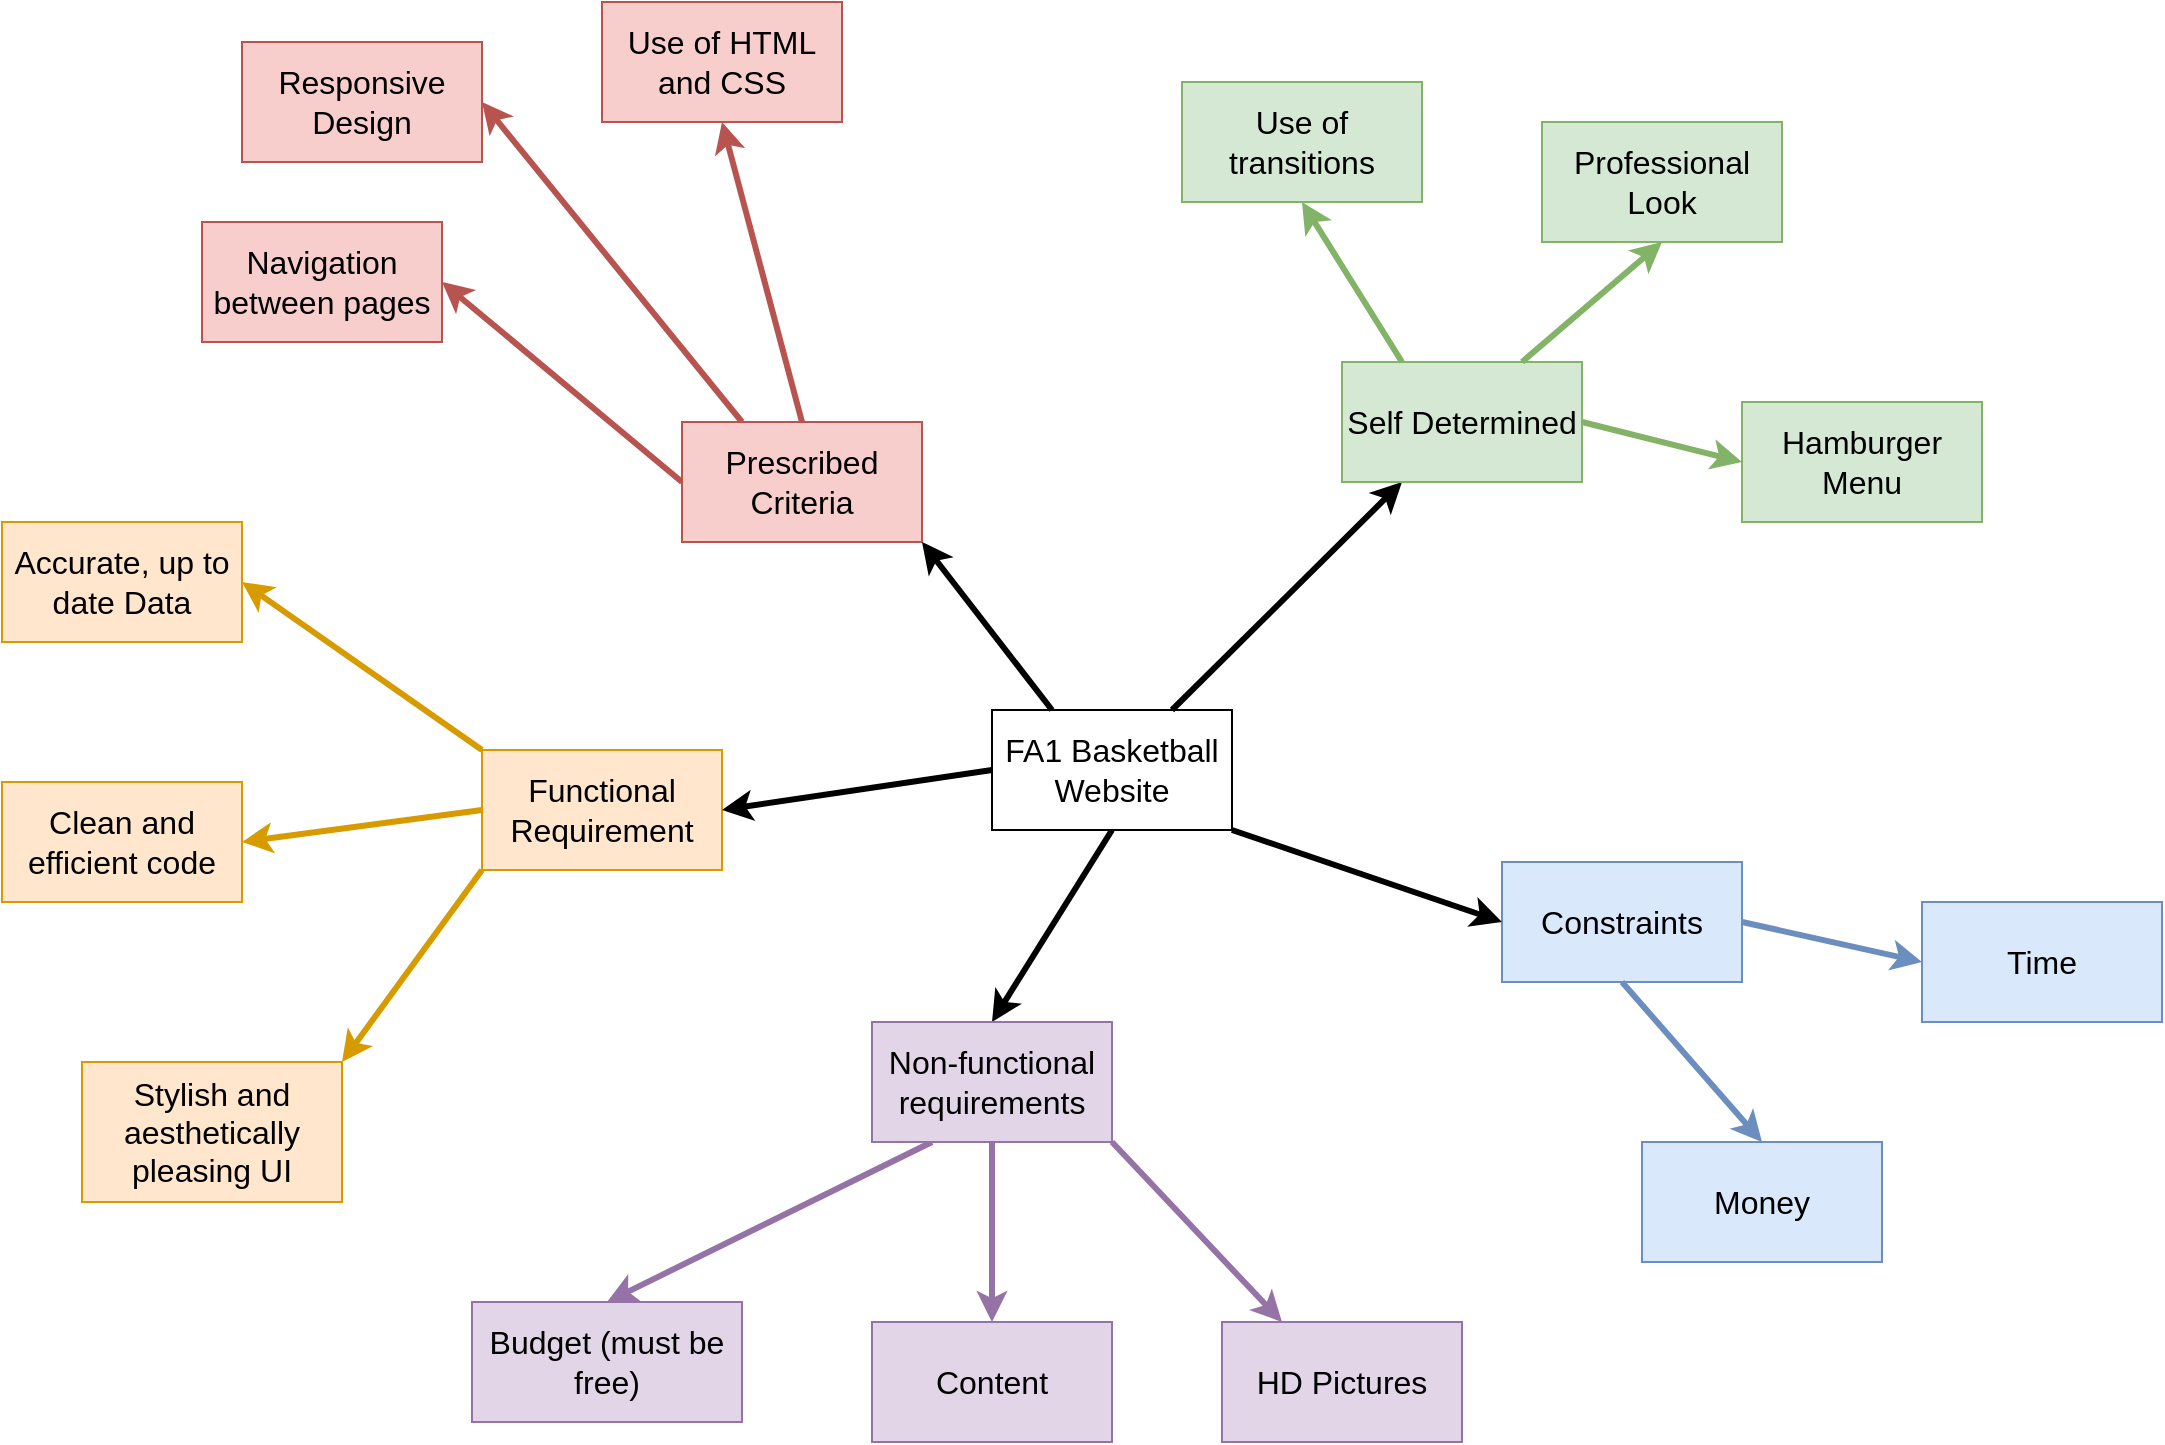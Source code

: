 <mxfile version="20.5.2"><diagram id="4z_7P-6I4LQE5MPuN9Yd" name="Page-1"><mxGraphModel dx="2078" dy="1125" grid="1" gridSize="10" guides="1" tooltips="1" connect="1" arrows="1" fold="1" page="1" pageScale="1" pageWidth="1169" pageHeight="827" math="0" shadow="0"><root><mxCell id="0"/><mxCell id="1" parent="0"/><mxCell id="Jn_fttg_-LSIf1sx0ftx-40" style="edgeStyle=none;rounded=0;orthogonalLoop=1;jettySize=auto;html=1;exitX=0.5;exitY=1;exitDx=0;exitDy=0;entryX=0.5;entryY=0;entryDx=0;entryDy=0;strokeWidth=3;fontSize=16;" edge="1" parent="1" source="Jn_fttg_-LSIf1sx0ftx-1" target="Jn_fttg_-LSIf1sx0ftx-35"><mxGeometry relative="1" as="geometry"/></mxCell><mxCell id="Jn_fttg_-LSIf1sx0ftx-1" value="&lt;font style=&quot;font-size: 16px;&quot;&gt;FA1 Basketball Website&lt;br&gt;&lt;/font&gt;" style="rounded=0;whiteSpace=wrap;html=1;" vertex="1" parent="1"><mxGeometry x="525" y="384" width="120" height="60" as="geometry"/></mxCell><mxCell id="Jn_fttg_-LSIf1sx0ftx-2" value="" style="endArrow=classic;html=1;rounded=0;fontSize=16;exitX=0.75;exitY=0;exitDx=0;exitDy=0;entryX=0.25;entryY=1;entryDx=0;entryDy=0;strokeWidth=3;" edge="1" parent="1" source="Jn_fttg_-LSIf1sx0ftx-1" target="Jn_fttg_-LSIf1sx0ftx-3"><mxGeometry width="50" height="50" relative="1" as="geometry"><mxPoint x="570" y="490" as="sourcePoint"/><mxPoint x="730" y="260" as="targetPoint"/></mxGeometry></mxCell><mxCell id="Jn_fttg_-LSIf1sx0ftx-3" value="Self Determined" style="rounded=0;whiteSpace=wrap;html=1;fontSize=16;fillColor=#d5e8d4;strokeColor=#82b366;" vertex="1" parent="1"><mxGeometry x="700" y="210" width="120" height="60" as="geometry"/></mxCell><mxCell id="Jn_fttg_-LSIf1sx0ftx-5" value="Use of transitions" style="rounded=0;whiteSpace=wrap;html=1;fontSize=16;fillColor=#d5e8d4;strokeColor=#82b366;" vertex="1" parent="1"><mxGeometry x="620" y="70" width="120" height="60" as="geometry"/></mxCell><mxCell id="Jn_fttg_-LSIf1sx0ftx-6" value="Professional Look" style="rounded=0;whiteSpace=wrap;html=1;fontSize=16;fillColor=#d5e8d4;strokeColor=#82b366;" vertex="1" parent="1"><mxGeometry x="800" y="90" width="120" height="60" as="geometry"/></mxCell><mxCell id="Jn_fttg_-LSIf1sx0ftx-7" value="Hamburger Menu" style="rounded=0;whiteSpace=wrap;html=1;fontSize=16;fillColor=#d5e8d4;strokeColor=#82b366;" vertex="1" parent="1"><mxGeometry x="900" y="230" width="120" height="60" as="geometry"/></mxCell><mxCell id="Jn_fttg_-LSIf1sx0ftx-8" value="" style="endArrow=classic;html=1;rounded=0;fontSize=16;entryX=0.5;entryY=1;entryDx=0;entryDy=0;exitX=0.25;exitY=0;exitDx=0;exitDy=0;fillColor=#d5e8d4;strokeColor=#82b366;strokeWidth=3;" edge="1" parent="1" source="Jn_fttg_-LSIf1sx0ftx-3" target="Jn_fttg_-LSIf1sx0ftx-5"><mxGeometry width="50" height="50" relative="1" as="geometry"><mxPoint x="690" y="200" as="sourcePoint"/><mxPoint x="740" y="150" as="targetPoint"/></mxGeometry></mxCell><mxCell id="Jn_fttg_-LSIf1sx0ftx-9" value="" style="endArrow=classic;html=1;rounded=0;fontSize=16;entryX=0.5;entryY=1;entryDx=0;entryDy=0;exitX=0.75;exitY=0;exitDx=0;exitDy=0;fillColor=#d5e8d4;strokeColor=#82b366;strokeWidth=3;" edge="1" parent="1" source="Jn_fttg_-LSIf1sx0ftx-3" target="Jn_fttg_-LSIf1sx0ftx-6"><mxGeometry width="50" height="50" relative="1" as="geometry"><mxPoint x="820" y="200" as="sourcePoint"/><mxPoint x="870" y="180" as="targetPoint"/></mxGeometry></mxCell><mxCell id="Jn_fttg_-LSIf1sx0ftx-10" value="" style="endArrow=classic;html=1;rounded=0;fontSize=16;entryX=0;entryY=0.5;entryDx=0;entryDy=0;exitX=1;exitY=0.5;exitDx=0;exitDy=0;fillColor=#d5e8d4;strokeColor=#82b366;strokeWidth=3;" edge="1" parent="1" source="Jn_fttg_-LSIf1sx0ftx-3" target="Jn_fttg_-LSIf1sx0ftx-7"><mxGeometry width="50" height="50" relative="1" as="geometry"><mxPoint x="830" y="350" as="sourcePoint"/><mxPoint x="880" y="300" as="targetPoint"/></mxGeometry></mxCell><mxCell id="Jn_fttg_-LSIf1sx0ftx-11" value="Constraints" style="rounded=0;whiteSpace=wrap;html=1;fontSize=16;fillColor=#dae8fc;strokeColor=#6c8ebf;" vertex="1" parent="1"><mxGeometry x="780" y="460" width="120" height="60" as="geometry"/></mxCell><mxCell id="Jn_fttg_-LSIf1sx0ftx-12" value="Money" style="rounded=0;whiteSpace=wrap;html=1;fontSize=16;fillColor=#dae8fc;strokeColor=#6c8ebf;" vertex="1" parent="1"><mxGeometry x="850" y="600" width="120" height="60" as="geometry"/></mxCell><mxCell id="Jn_fttg_-LSIf1sx0ftx-13" value="Time" style="rounded=0;whiteSpace=wrap;html=1;fontSize=16;fillColor=#dae8fc;strokeColor=#6c8ebf;" vertex="1" parent="1"><mxGeometry x="990" y="480" width="120" height="60" as="geometry"/></mxCell><mxCell id="Jn_fttg_-LSIf1sx0ftx-14" value="" style="endArrow=classic;html=1;rounded=0;fontSize=16;entryX=0;entryY=0.5;entryDx=0;entryDy=0;exitX=1;exitY=0.5;exitDx=0;exitDy=0;fillColor=#dae8fc;strokeColor=#6c8ebf;strokeWidth=3;" edge="1" parent="1" source="Jn_fttg_-LSIf1sx0ftx-11" target="Jn_fttg_-LSIf1sx0ftx-13"><mxGeometry width="50" height="50" relative="1" as="geometry"><mxPoint x="680" y="580" as="sourcePoint"/><mxPoint x="730" y="530" as="targetPoint"/></mxGeometry></mxCell><mxCell id="Jn_fttg_-LSIf1sx0ftx-15" value="" style="endArrow=classic;html=1;rounded=0;fontSize=16;entryX=0;entryY=0.5;entryDx=0;entryDy=0;exitX=1;exitY=1;exitDx=0;exitDy=0;strokeWidth=3;" edge="1" parent="1" source="Jn_fttg_-LSIf1sx0ftx-1" target="Jn_fttg_-LSIf1sx0ftx-11"><mxGeometry width="50" height="50" relative="1" as="geometry"><mxPoint x="530" y="730" as="sourcePoint"/><mxPoint x="580" y="680" as="targetPoint"/></mxGeometry></mxCell><mxCell id="Jn_fttg_-LSIf1sx0ftx-16" value="" style="endArrow=classic;html=1;rounded=0;fontSize=16;entryX=0.5;entryY=0;entryDx=0;entryDy=0;exitX=0.5;exitY=1;exitDx=0;exitDy=0;fillColor=#dae8fc;strokeColor=#6c8ebf;strokeWidth=3;" edge="1" parent="1" source="Jn_fttg_-LSIf1sx0ftx-11" target="Jn_fttg_-LSIf1sx0ftx-12"><mxGeometry width="50" height="50" relative="1" as="geometry"><mxPoint x="640" y="620" as="sourcePoint"/><mxPoint x="690" y="570" as="targetPoint"/></mxGeometry></mxCell><mxCell id="Jn_fttg_-LSIf1sx0ftx-17" value="Functional Requirement" style="rounded=0;whiteSpace=wrap;html=1;fontSize=16;fillColor=#ffe6cc;strokeColor=#d79b00;" vertex="1" parent="1"><mxGeometry x="270" y="404" width="120" height="60" as="geometry"/></mxCell><mxCell id="Jn_fttg_-LSIf1sx0ftx-18" value="Accurate, up to date Data" style="rounded=0;whiteSpace=wrap;html=1;fontSize=16;fillColor=#ffe6cc;strokeColor=#d79b00;" vertex="1" parent="1"><mxGeometry x="30" y="290" width="120" height="60" as="geometry"/></mxCell><mxCell id="Jn_fttg_-LSIf1sx0ftx-19" value="Clean and efficient code" style="rounded=0;whiteSpace=wrap;html=1;fontSize=16;fillColor=#ffe6cc;strokeColor=#d79b00;" vertex="1" parent="1"><mxGeometry x="30" y="420" width="120" height="60" as="geometry"/></mxCell><mxCell id="Jn_fttg_-LSIf1sx0ftx-20" value="Stylish and aesthetically pleasing UI" style="rounded=0;whiteSpace=wrap;html=1;fontSize=16;fillColor=#ffe6cc;strokeColor=#d79b00;" vertex="1" parent="1"><mxGeometry x="70" y="560" width="130" height="70" as="geometry"/></mxCell><mxCell id="Jn_fttg_-LSIf1sx0ftx-21" value="" style="endArrow=classic;html=1;rounded=0;strokeWidth=3;fontSize=16;entryX=1;entryY=0;entryDx=0;entryDy=0;exitX=0;exitY=1;exitDx=0;exitDy=0;fillColor=#ffe6cc;strokeColor=#d79b00;" edge="1" parent="1" source="Jn_fttg_-LSIf1sx0ftx-17" target="Jn_fttg_-LSIf1sx0ftx-20"><mxGeometry width="50" height="50" relative="1" as="geometry"><mxPoint x="250" y="560" as="sourcePoint"/><mxPoint x="260" y="520" as="targetPoint"/></mxGeometry></mxCell><mxCell id="Jn_fttg_-LSIf1sx0ftx-22" value="" style="endArrow=classic;html=1;rounded=0;strokeWidth=3;fontSize=16;entryX=1;entryY=0.5;entryDx=0;entryDy=0;exitX=0;exitY=0.5;exitDx=0;exitDy=0;fillColor=#ffe6cc;strokeColor=#d79b00;" edge="1" parent="1" source="Jn_fttg_-LSIf1sx0ftx-17" target="Jn_fttg_-LSIf1sx0ftx-19"><mxGeometry width="50" height="50" relative="1" as="geometry"><mxPoint x="190" y="470" as="sourcePoint"/><mxPoint x="240" y="420" as="targetPoint"/></mxGeometry></mxCell><mxCell id="Jn_fttg_-LSIf1sx0ftx-23" value="" style="endArrow=classic;html=1;rounded=0;strokeWidth=3;fontSize=16;entryX=1;entryY=0.5;entryDx=0;entryDy=0;exitX=0;exitY=0;exitDx=0;exitDy=0;fillColor=#ffe6cc;strokeColor=#d79b00;" edge="1" parent="1" source="Jn_fttg_-LSIf1sx0ftx-17" target="Jn_fttg_-LSIf1sx0ftx-18"><mxGeometry width="50" height="50" relative="1" as="geometry"><mxPoint x="210" y="360" as="sourcePoint"/><mxPoint x="260" y="310" as="targetPoint"/></mxGeometry></mxCell><mxCell id="Jn_fttg_-LSIf1sx0ftx-24" value="" style="endArrow=classic;html=1;rounded=0;strokeWidth=3;fontSize=16;entryX=1;entryY=0.5;entryDx=0;entryDy=0;exitX=0;exitY=0.5;exitDx=0;exitDy=0;" edge="1" parent="1" source="Jn_fttg_-LSIf1sx0ftx-1" target="Jn_fttg_-LSIf1sx0ftx-17"><mxGeometry width="50" height="50" relative="1" as="geometry"><mxPoint x="440" y="440" as="sourcePoint"/><mxPoint x="490" y="390" as="targetPoint"/></mxGeometry></mxCell><mxCell id="Jn_fttg_-LSIf1sx0ftx-31" style="rounded=0;orthogonalLoop=1;jettySize=auto;html=1;exitX=0.5;exitY=0;exitDx=0;exitDy=0;entryX=0.5;entryY=1;entryDx=0;entryDy=0;strokeWidth=3;fontSize=16;fillColor=#f8cecc;strokeColor=#b85450;" edge="1" parent="1" source="Jn_fttg_-LSIf1sx0ftx-25" target="Jn_fttg_-LSIf1sx0ftx-30"><mxGeometry relative="1" as="geometry"/></mxCell><mxCell id="Jn_fttg_-LSIf1sx0ftx-32" style="edgeStyle=none;rounded=0;orthogonalLoop=1;jettySize=auto;html=1;exitX=0.25;exitY=0;exitDx=0;exitDy=0;entryX=1;entryY=0.5;entryDx=0;entryDy=0;strokeWidth=3;fontSize=16;fillColor=#f8cecc;strokeColor=#b85450;" edge="1" parent="1" source="Jn_fttg_-LSIf1sx0ftx-25" target="Jn_fttg_-LSIf1sx0ftx-29"><mxGeometry relative="1" as="geometry"/></mxCell><mxCell id="Jn_fttg_-LSIf1sx0ftx-33" style="edgeStyle=none;rounded=0;orthogonalLoop=1;jettySize=auto;html=1;exitX=0;exitY=0.5;exitDx=0;exitDy=0;entryX=1;entryY=0.5;entryDx=0;entryDy=0;strokeWidth=3;fontSize=16;fillColor=#f8cecc;strokeColor=#b85450;" edge="1" parent="1" source="Jn_fttg_-LSIf1sx0ftx-25" target="Jn_fttg_-LSIf1sx0ftx-28"><mxGeometry relative="1" as="geometry"/></mxCell><mxCell id="Jn_fttg_-LSIf1sx0ftx-25" value="Prescribed Criteria" style="rounded=0;whiteSpace=wrap;html=1;fontSize=16;fillColor=#f8cecc;strokeColor=#b85450;" vertex="1" parent="1"><mxGeometry x="370" y="240" width="120" height="60" as="geometry"/></mxCell><mxCell id="Jn_fttg_-LSIf1sx0ftx-26" value="" style="endArrow=classic;html=1;rounded=0;strokeWidth=3;fontSize=16;entryX=1;entryY=1;entryDx=0;entryDy=0;exitX=0.25;exitY=0;exitDx=0;exitDy=0;" edge="1" parent="1" source="Jn_fttg_-LSIf1sx0ftx-1" target="Jn_fttg_-LSIf1sx0ftx-25"><mxGeometry width="50" height="50" relative="1" as="geometry"><mxPoint x="440" y="370" as="sourcePoint"/><mxPoint x="490" y="320" as="targetPoint"/></mxGeometry></mxCell><mxCell id="Jn_fttg_-LSIf1sx0ftx-28" value="Navigation between pages" style="rounded=0;whiteSpace=wrap;html=1;fontSize=16;fillColor=#f8cecc;strokeColor=#b85450;" vertex="1" parent="1"><mxGeometry x="130" y="140" width="120" height="60" as="geometry"/></mxCell><mxCell id="Jn_fttg_-LSIf1sx0ftx-29" value="Responsive Design" style="rounded=0;whiteSpace=wrap;html=1;fontSize=16;fillColor=#f8cecc;strokeColor=#b85450;" vertex="1" parent="1"><mxGeometry x="150" y="50" width="120" height="60" as="geometry"/></mxCell><mxCell id="Jn_fttg_-LSIf1sx0ftx-30" value="Use of HTML and CSS" style="rounded=0;whiteSpace=wrap;html=1;fontSize=16;fillColor=#f8cecc;strokeColor=#b85450;" vertex="1" parent="1"><mxGeometry x="330" y="30" width="120" height="60" as="geometry"/></mxCell><mxCell id="Jn_fttg_-LSIf1sx0ftx-38" style="edgeStyle=none;rounded=0;orthogonalLoop=1;jettySize=auto;html=1;exitX=0.25;exitY=1;exitDx=0;exitDy=0;entryX=0.5;entryY=0;entryDx=0;entryDy=0;strokeWidth=3;fontSize=16;fillColor=#e1d5e7;strokeColor=#9673a6;" edge="1" parent="1" source="Jn_fttg_-LSIf1sx0ftx-35" target="Jn_fttg_-LSIf1sx0ftx-36"><mxGeometry relative="1" as="geometry"/></mxCell><mxCell id="Jn_fttg_-LSIf1sx0ftx-39" style="edgeStyle=none;rounded=0;orthogonalLoop=1;jettySize=auto;html=1;exitX=0.5;exitY=1;exitDx=0;exitDy=0;entryX=0.5;entryY=0;entryDx=0;entryDy=0;strokeWidth=3;fontSize=16;fillColor=#e1d5e7;strokeColor=#9673a6;" edge="1" parent="1" source="Jn_fttg_-LSIf1sx0ftx-35" target="Jn_fttg_-LSIf1sx0ftx-37"><mxGeometry relative="1" as="geometry"/></mxCell><mxCell id="Jn_fttg_-LSIf1sx0ftx-42" style="edgeStyle=none;rounded=0;orthogonalLoop=1;jettySize=auto;html=1;exitX=1;exitY=1;exitDx=0;exitDy=0;entryX=0.25;entryY=0;entryDx=0;entryDy=0;strokeWidth=3;fontSize=16;fillColor=#e1d5e7;strokeColor=#9673a6;" edge="1" parent="1" source="Jn_fttg_-LSIf1sx0ftx-35" target="Jn_fttg_-LSIf1sx0ftx-41"><mxGeometry relative="1" as="geometry"/></mxCell><mxCell id="Jn_fttg_-LSIf1sx0ftx-35" value="Non-functional requirements" style="rounded=0;whiteSpace=wrap;html=1;fontSize=16;fillColor=#e1d5e7;strokeColor=#9673a6;" vertex="1" parent="1"><mxGeometry x="465" y="540" width="120" height="60" as="geometry"/></mxCell><mxCell id="Jn_fttg_-LSIf1sx0ftx-36" value="Budget (must be free)" style="rounded=0;whiteSpace=wrap;html=1;fontSize=16;fillColor=#e1d5e7;strokeColor=#9673a6;" vertex="1" parent="1"><mxGeometry x="265" y="680" width="135" height="60" as="geometry"/></mxCell><mxCell id="Jn_fttg_-LSIf1sx0ftx-37" value="Content" style="rounded=0;whiteSpace=wrap;html=1;fontSize=16;fillColor=#e1d5e7;strokeColor=#9673a6;" vertex="1" parent="1"><mxGeometry x="465" y="690" width="120" height="60" as="geometry"/></mxCell><mxCell id="Jn_fttg_-LSIf1sx0ftx-41" value="HD Pictures" style="rounded=0;whiteSpace=wrap;html=1;fontSize=16;fillColor=#e1d5e7;strokeColor=#9673a6;" vertex="1" parent="1"><mxGeometry x="640" y="690" width="120" height="60" as="geometry"/></mxCell></root></mxGraphModel></diagram></mxfile>